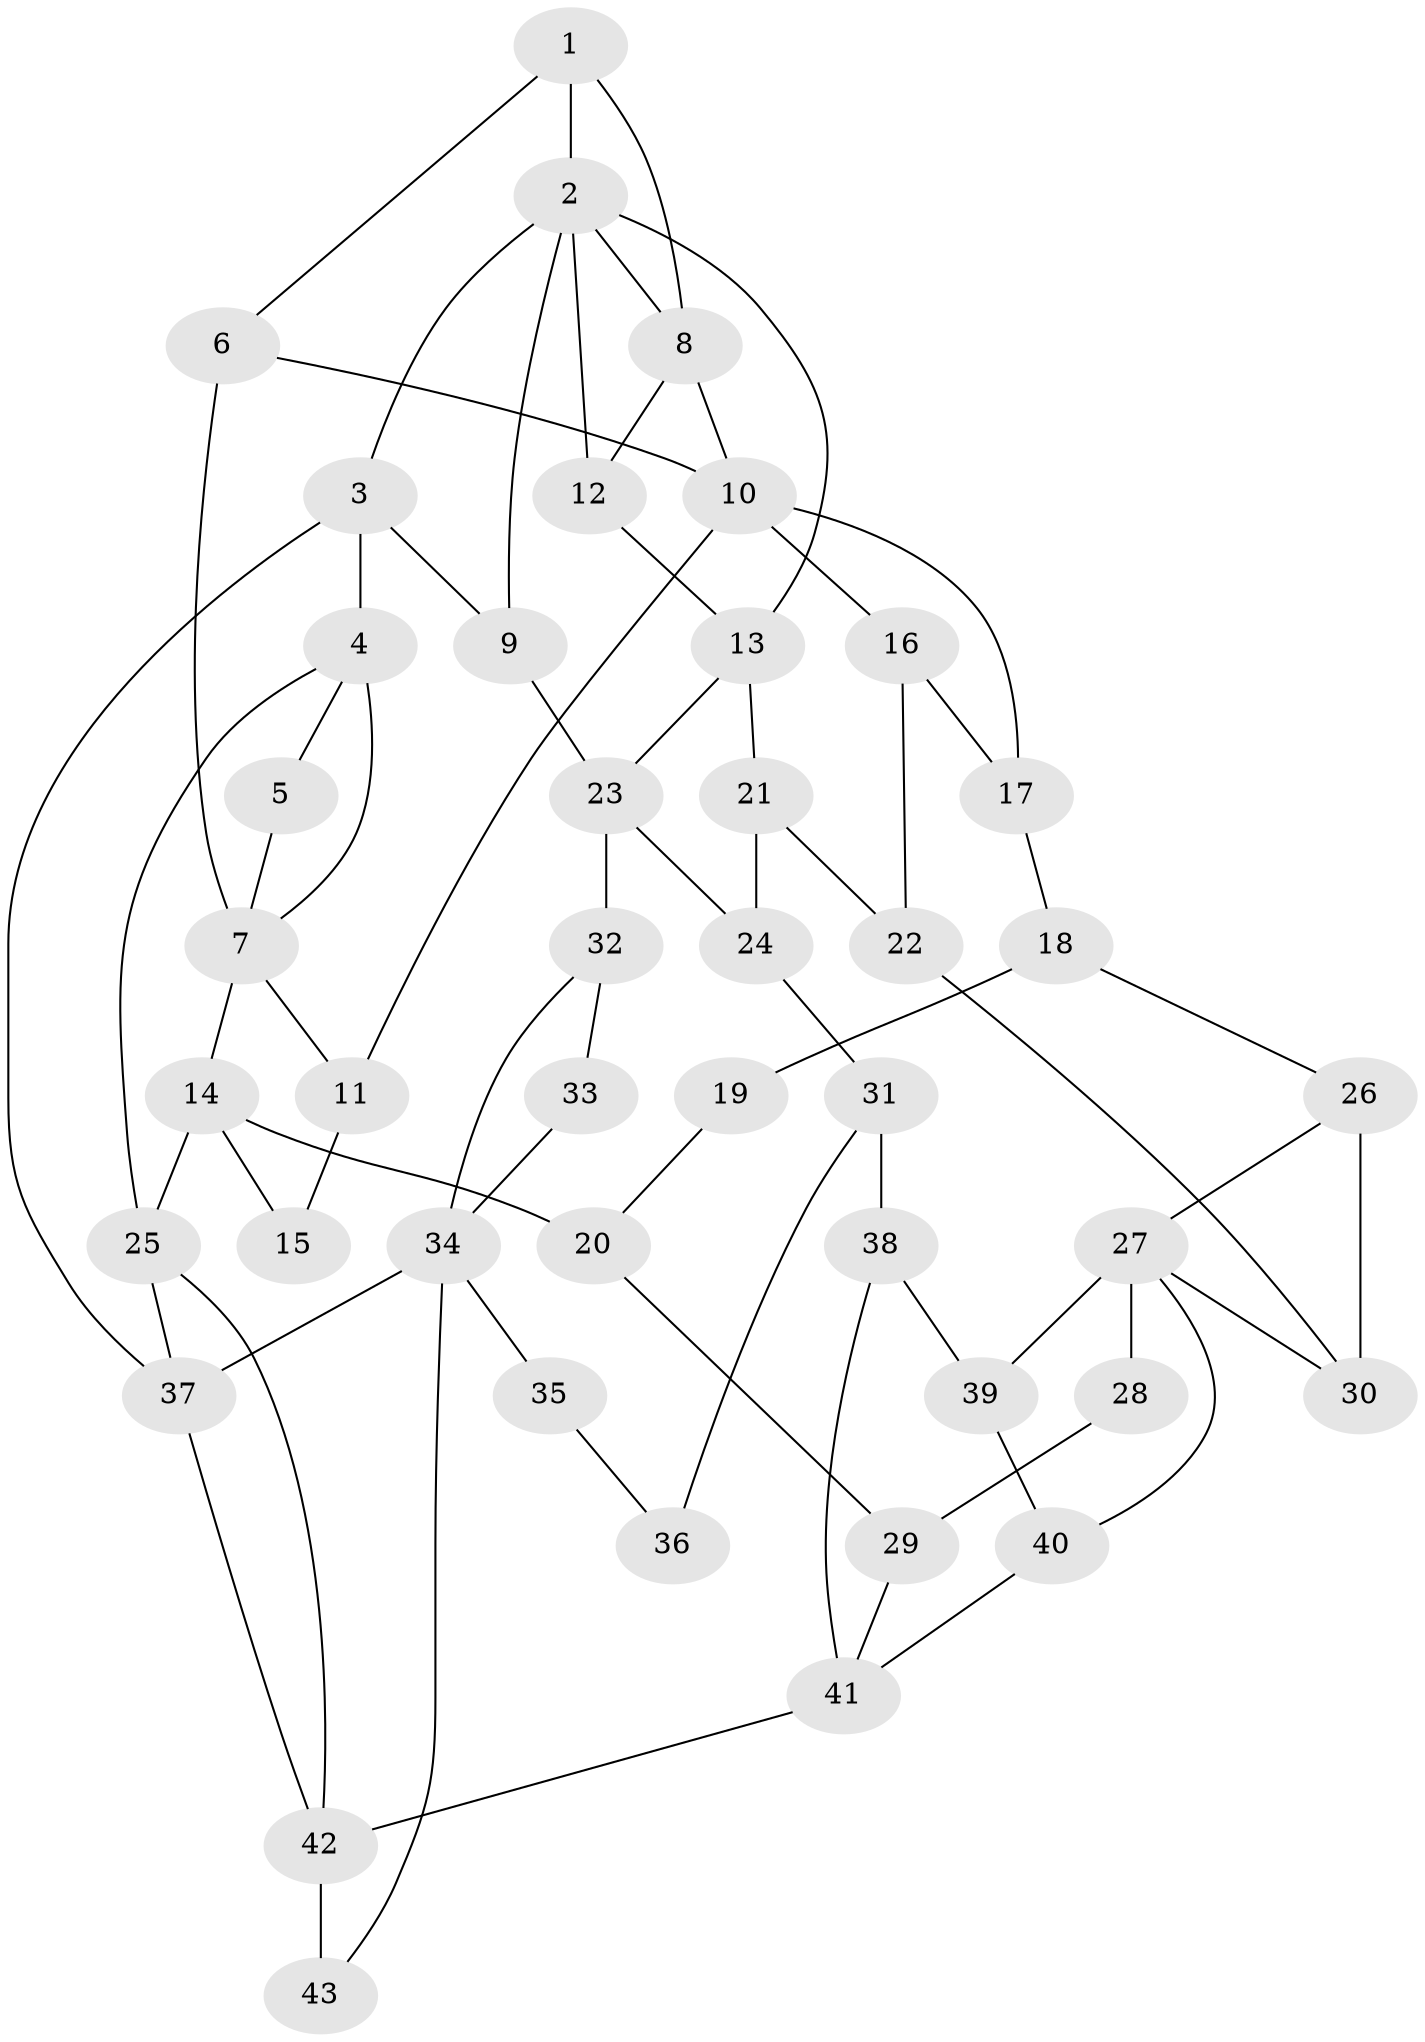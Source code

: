 // original degree distribution, {3: 0.023255813953488372, 4: 0.26744186046511625, 5: 0.46511627906976744, 6: 0.2441860465116279}
// Generated by graph-tools (version 1.1) at 2025/38/03/09/25 02:38:26]
// undirected, 43 vertices, 71 edges
graph export_dot {
graph [start="1"]
  node [color=gray90,style=filled];
  1;
  2;
  3;
  4;
  5;
  6;
  7;
  8;
  9;
  10;
  11;
  12;
  13;
  14;
  15;
  16;
  17;
  18;
  19;
  20;
  21;
  22;
  23;
  24;
  25;
  26;
  27;
  28;
  29;
  30;
  31;
  32;
  33;
  34;
  35;
  36;
  37;
  38;
  39;
  40;
  41;
  42;
  43;
  1 -- 2 [weight=1.0];
  1 -- 6 [weight=1.0];
  1 -- 8 [weight=1.0];
  2 -- 3 [weight=1.0];
  2 -- 8 [weight=1.0];
  2 -- 9 [weight=1.0];
  2 -- 12 [weight=1.0];
  2 -- 13 [weight=1.0];
  3 -- 4 [weight=1.0];
  3 -- 9 [weight=1.0];
  3 -- 37 [weight=1.0];
  4 -- 5 [weight=1.0];
  4 -- 7 [weight=1.0];
  4 -- 25 [weight=1.0];
  5 -- 7 [weight=1.0];
  6 -- 7 [weight=2.0];
  6 -- 10 [weight=1.0];
  7 -- 11 [weight=1.0];
  7 -- 14 [weight=1.0];
  8 -- 10 [weight=2.0];
  8 -- 12 [weight=1.0];
  9 -- 23 [weight=1.0];
  10 -- 11 [weight=1.0];
  10 -- 16 [weight=1.0];
  10 -- 17 [weight=1.0];
  11 -- 15 [weight=1.0];
  12 -- 13 [weight=1.0];
  13 -- 21 [weight=1.0];
  13 -- 23 [weight=1.0];
  14 -- 15 [weight=2.0];
  14 -- 20 [weight=2.0];
  14 -- 25 [weight=1.0];
  16 -- 17 [weight=1.0];
  16 -- 22 [weight=1.0];
  17 -- 18 [weight=1.0];
  18 -- 19 [weight=1.0];
  18 -- 26 [weight=1.0];
  19 -- 20 [weight=2.0];
  20 -- 29 [weight=2.0];
  21 -- 22 [weight=1.0];
  21 -- 24 [weight=1.0];
  22 -- 30 [weight=1.0];
  23 -- 24 [weight=2.0];
  23 -- 32 [weight=2.0];
  24 -- 31 [weight=2.0];
  25 -- 37 [weight=1.0];
  25 -- 42 [weight=1.0];
  26 -- 27 [weight=1.0];
  26 -- 30 [weight=1.0];
  27 -- 28 [weight=2.0];
  27 -- 30 [weight=1.0];
  27 -- 39 [weight=1.0];
  27 -- 40 [weight=1.0];
  28 -- 29 [weight=1.0];
  29 -- 41 [weight=2.0];
  31 -- 36 [weight=2.0];
  31 -- 38 [weight=1.0];
  32 -- 33 [weight=2.0];
  32 -- 34 [weight=1.0];
  33 -- 34 [weight=1.0];
  34 -- 35 [weight=2.0];
  34 -- 37 [weight=1.0];
  34 -- 43 [weight=1.0];
  35 -- 36 [weight=1.0];
  37 -- 42 [weight=1.0];
  38 -- 39 [weight=1.0];
  38 -- 41 [weight=1.0];
  39 -- 40 [weight=1.0];
  40 -- 41 [weight=1.0];
  41 -- 42 [weight=2.0];
  42 -- 43 [weight=2.0];
}
